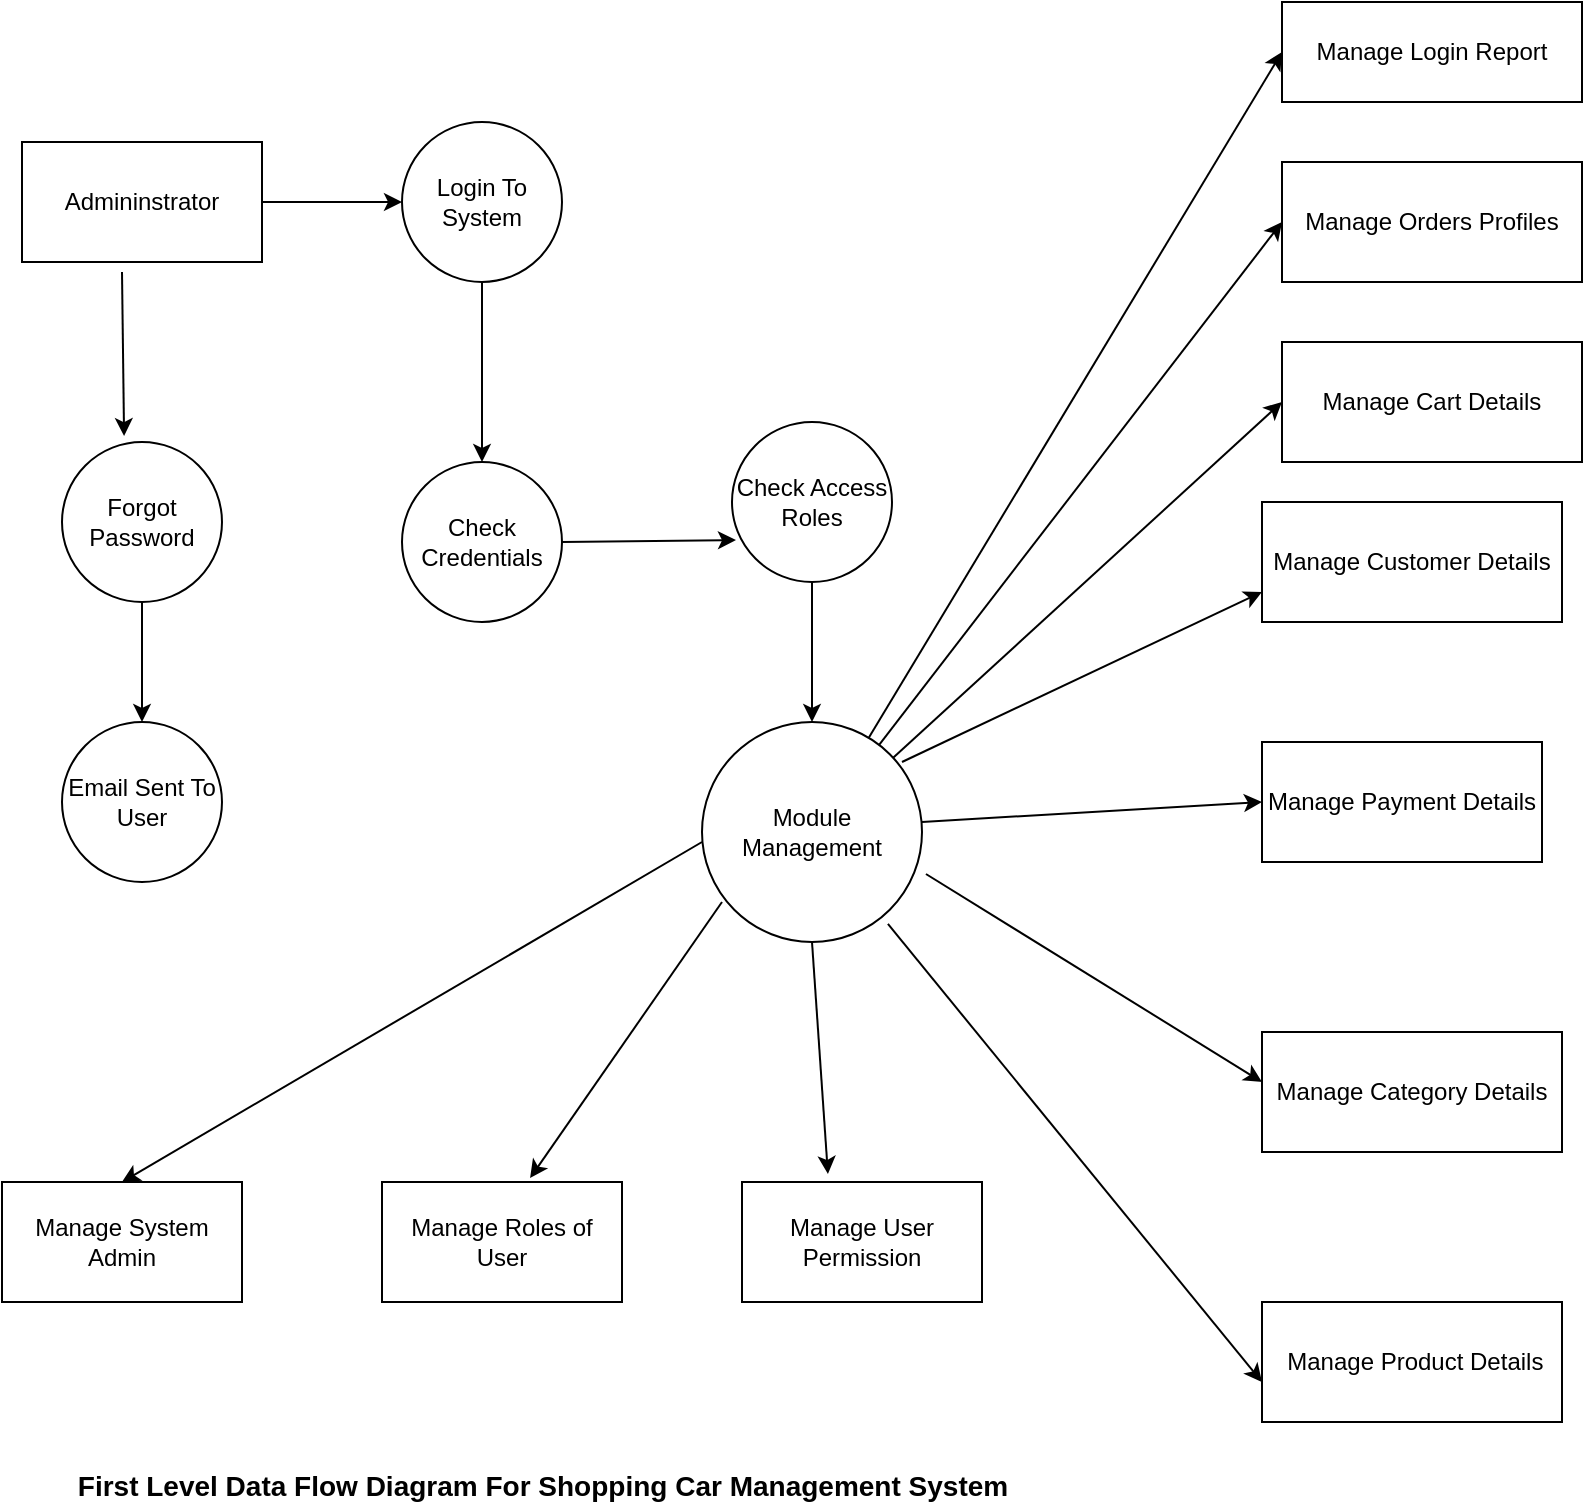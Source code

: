 <mxfile version="13.1.12" type="device"><diagram id="C5RBs43oDa-KdzZeNtuy" name="Page-1"><mxGraphModel dx="1422" dy="745" grid="1" gridSize="10" guides="1" tooltips="1" connect="1" arrows="1" fold="1" page="1" pageScale="1" pageWidth="827" pageHeight="1169" math="0" shadow="0"><root><mxCell id="WIyWlLk6GJQsqaUBKTNV-0"/><mxCell id="WIyWlLk6GJQsqaUBKTNV-1" parent="WIyWlLk6GJQsqaUBKTNV-0"/><mxCell id="i4FMTiUWacN1pR4xpkxk-0" value="Module&lt;br&gt;Management" style="ellipse;whiteSpace=wrap;html=1;aspect=fixed;" vertex="1" parent="WIyWlLk6GJQsqaUBKTNV-1"><mxGeometry x="370" y="370" width="110" height="110" as="geometry"/></mxCell><mxCell id="i4FMTiUWacN1pR4xpkxk-15" value="&lt;font style=&quot;font-size: 14px&quot;&gt;First Level Data Flow Diagram For Shopping Car Management System&lt;/font&gt;" style="text;html=1;align=center;verticalAlign=middle;resizable=0;points=[];autosize=1;fontStyle=1" vertex="1" parent="WIyWlLk6GJQsqaUBKTNV-1"><mxGeometry x="50" y="742" width="480" height="20" as="geometry"/></mxCell><mxCell id="i4FMTiUWacN1pR4xpkxk-16" value="&amp;nbsp;Manage Product Details" style="rounded=0;whiteSpace=wrap;html=1;" vertex="1" parent="WIyWlLk6GJQsqaUBKTNV-1"><mxGeometry x="650" y="660" width="150" height="60" as="geometry"/></mxCell><mxCell id="i4FMTiUWacN1pR4xpkxk-17" value="Manage Category Details" style="rounded=0;whiteSpace=wrap;html=1;" vertex="1" parent="WIyWlLk6GJQsqaUBKTNV-1"><mxGeometry x="650" y="525" width="150" height="60" as="geometry"/></mxCell><mxCell id="i4FMTiUWacN1pR4xpkxk-18" value="Manage Payment Details" style="rounded=0;whiteSpace=wrap;html=1;" vertex="1" parent="WIyWlLk6GJQsqaUBKTNV-1"><mxGeometry x="650" y="380" width="140" height="60" as="geometry"/></mxCell><mxCell id="i4FMTiUWacN1pR4xpkxk-19" value="Manage Customer Details" style="rounded=0;whiteSpace=wrap;html=1;" vertex="1" parent="WIyWlLk6GJQsqaUBKTNV-1"><mxGeometry x="650" y="260" width="150" height="60" as="geometry"/></mxCell><mxCell id="i4FMTiUWacN1pR4xpkxk-20" value="Manage Cart Details" style="rounded=0;whiteSpace=wrap;html=1;" vertex="1" parent="WIyWlLk6GJQsqaUBKTNV-1"><mxGeometry x="660" y="180" width="150" height="60" as="geometry"/></mxCell><mxCell id="i4FMTiUWacN1pR4xpkxk-21" value="Manage Login Report" style="rounded=0;whiteSpace=wrap;html=1;" vertex="1" parent="WIyWlLk6GJQsqaUBKTNV-1"><mxGeometry x="660" y="10" width="150" height="50" as="geometry"/></mxCell><mxCell id="i4FMTiUWacN1pR4xpkxk-34" value="Manage Orders Profiles" style="rounded=0;whiteSpace=wrap;html=1;" vertex="1" parent="WIyWlLk6GJQsqaUBKTNV-1"><mxGeometry x="660" y="90" width="150" height="60" as="geometry"/></mxCell><mxCell id="i4FMTiUWacN1pR4xpkxk-36" value="" style="endArrow=classic;html=1;exitX=0.845;exitY=0.918;exitDx=0;exitDy=0;exitPerimeter=0;" edge="1" parent="WIyWlLk6GJQsqaUBKTNV-1" source="i4FMTiUWacN1pR4xpkxk-0"><mxGeometry width="50" height="50" relative="1" as="geometry"><mxPoint x="600" y="750" as="sourcePoint"/><mxPoint x="650" y="700" as="targetPoint"/></mxGeometry></mxCell><mxCell id="i4FMTiUWacN1pR4xpkxk-37" value="" style="endArrow=classic;html=1;exitX=1.018;exitY=0.691;exitDx=0;exitDy=0;exitPerimeter=0;" edge="1" parent="WIyWlLk6GJQsqaUBKTNV-1" source="i4FMTiUWacN1pR4xpkxk-0"><mxGeometry width="50" height="50" relative="1" as="geometry"><mxPoint x="600" y="600" as="sourcePoint"/><mxPoint x="650" y="550" as="targetPoint"/></mxGeometry></mxCell><mxCell id="i4FMTiUWacN1pR4xpkxk-38" value="" style="endArrow=classic;html=1;entryX=0;entryY=0.5;entryDx=0;entryDy=0;" edge="1" parent="WIyWlLk6GJQsqaUBKTNV-1" target="i4FMTiUWacN1pR4xpkxk-18"><mxGeometry width="50" height="50" relative="1" as="geometry"><mxPoint x="480" y="420" as="sourcePoint"/><mxPoint x="530" y="370" as="targetPoint"/></mxGeometry></mxCell><mxCell id="i4FMTiUWacN1pR4xpkxk-39" value="" style="endArrow=classic;html=1;" edge="1" parent="WIyWlLk6GJQsqaUBKTNV-1" source="i4FMTiUWacN1pR4xpkxk-0"><mxGeometry width="50" height="50" relative="1" as="geometry"><mxPoint x="610" y="260" as="sourcePoint"/><mxPoint x="660" y="210" as="targetPoint"/></mxGeometry></mxCell><mxCell id="i4FMTiUWacN1pR4xpkxk-40" value="" style="endArrow=classic;html=1;entryX=0;entryY=0.75;entryDx=0;entryDy=0;" edge="1" parent="WIyWlLk6GJQsqaUBKTNV-1" target="i4FMTiUWacN1pR4xpkxk-19"><mxGeometry width="50" height="50" relative="1" as="geometry"><mxPoint x="470" y="390" as="sourcePoint"/><mxPoint x="520" y="340" as="targetPoint"/></mxGeometry></mxCell><mxCell id="i4FMTiUWacN1pR4xpkxk-41" value="" style="endArrow=classic;html=1;" edge="1" parent="WIyWlLk6GJQsqaUBKTNV-1" source="i4FMTiUWacN1pR4xpkxk-0"><mxGeometry width="50" height="50" relative="1" as="geometry"><mxPoint x="610" y="170" as="sourcePoint"/><mxPoint x="660" y="120" as="targetPoint"/></mxGeometry></mxCell><mxCell id="i4FMTiUWacN1pR4xpkxk-42" value="" style="endArrow=classic;html=1;" edge="1" parent="WIyWlLk6GJQsqaUBKTNV-1" source="i4FMTiUWacN1pR4xpkxk-0"><mxGeometry width="50" height="50" relative="1" as="geometry"><mxPoint x="610" y="85" as="sourcePoint"/><mxPoint x="660" y="35" as="targetPoint"/></mxGeometry></mxCell><mxCell id="i4FMTiUWacN1pR4xpkxk-43" value="Check Access Roles" style="ellipse;whiteSpace=wrap;html=1;aspect=fixed;" vertex="1" parent="WIyWlLk6GJQsqaUBKTNV-1"><mxGeometry x="385" y="220" width="80" height="80" as="geometry"/></mxCell><mxCell id="i4FMTiUWacN1pR4xpkxk-44" value="" style="endArrow=classic;html=1;exitX=0.5;exitY=1;exitDx=0;exitDy=0;entryX=0.5;entryY=0;entryDx=0;entryDy=0;" edge="1" parent="WIyWlLk6GJQsqaUBKTNV-1" source="i4FMTiUWacN1pR4xpkxk-43" target="i4FMTiUWacN1pR4xpkxk-0"><mxGeometry width="50" height="50" relative="1" as="geometry"><mxPoint x="390" y="410" as="sourcePoint"/><mxPoint x="440" y="360" as="targetPoint"/></mxGeometry></mxCell><mxCell id="i4FMTiUWacN1pR4xpkxk-45" value="Admininstrator" style="rounded=0;whiteSpace=wrap;html=1;" vertex="1" parent="WIyWlLk6GJQsqaUBKTNV-1"><mxGeometry x="30" y="80" width="120" height="60" as="geometry"/></mxCell><mxCell id="i4FMTiUWacN1pR4xpkxk-46" value="Email Sent To User" style="ellipse;whiteSpace=wrap;html=1;aspect=fixed;" vertex="1" parent="WIyWlLk6GJQsqaUBKTNV-1"><mxGeometry x="50" y="370" width="80" height="80" as="geometry"/></mxCell><mxCell id="i4FMTiUWacN1pR4xpkxk-47" value="Forgot Password" style="ellipse;whiteSpace=wrap;html=1;aspect=fixed;" vertex="1" parent="WIyWlLk6GJQsqaUBKTNV-1"><mxGeometry x="50" y="230" width="80" height="80" as="geometry"/></mxCell><mxCell id="i4FMTiUWacN1pR4xpkxk-48" value="Login To System" style="ellipse;whiteSpace=wrap;html=1;aspect=fixed;" vertex="1" parent="WIyWlLk6GJQsqaUBKTNV-1"><mxGeometry x="220" y="70" width="80" height="80" as="geometry"/></mxCell><mxCell id="i4FMTiUWacN1pR4xpkxk-49" value="Check Credentials" style="ellipse;whiteSpace=wrap;html=1;aspect=fixed;" vertex="1" parent="WIyWlLk6GJQsqaUBKTNV-1"><mxGeometry x="220" y="240" width="80" height="80" as="geometry"/></mxCell><mxCell id="i4FMTiUWacN1pR4xpkxk-50" value="" style="endArrow=classic;html=1;entryX=0.5;entryY=0;entryDx=0;entryDy=0;" edge="1" parent="WIyWlLk6GJQsqaUBKTNV-1" target="i4FMTiUWacN1pR4xpkxk-49"><mxGeometry width="50" height="50" relative="1" as="geometry"><mxPoint x="260" y="150" as="sourcePoint"/><mxPoint x="310" y="100" as="targetPoint"/></mxGeometry></mxCell><mxCell id="i4FMTiUWacN1pR4xpkxk-51" value="" style="endArrow=classic;html=1;entryX=0;entryY=0.5;entryDx=0;entryDy=0;" edge="1" parent="WIyWlLk6GJQsqaUBKTNV-1" target="i4FMTiUWacN1pR4xpkxk-48"><mxGeometry width="50" height="50" relative="1" as="geometry"><mxPoint x="150" y="110" as="sourcePoint"/><mxPoint x="200" y="60" as="targetPoint"/></mxGeometry></mxCell><mxCell id="i4FMTiUWacN1pR4xpkxk-52" value="" style="endArrow=classic;html=1;entryX=0.5;entryY=0;entryDx=0;entryDy=0;" edge="1" parent="WIyWlLk6GJQsqaUBKTNV-1" target="i4FMTiUWacN1pR4xpkxk-46"><mxGeometry width="50" height="50" relative="1" as="geometry"><mxPoint x="90" y="310" as="sourcePoint"/><mxPoint x="140" y="260" as="targetPoint"/></mxGeometry></mxCell><mxCell id="i4FMTiUWacN1pR4xpkxk-53" value="" style="endArrow=classic;html=1;entryX=0.388;entryY=-0.037;entryDx=0;entryDy=0;entryPerimeter=0;" edge="1" parent="WIyWlLk6GJQsqaUBKTNV-1" target="i4FMTiUWacN1pR4xpkxk-47"><mxGeometry width="50" height="50" relative="1" as="geometry"><mxPoint x="80" y="145" as="sourcePoint"/><mxPoint x="130" y="95" as="targetPoint"/></mxGeometry></mxCell><mxCell id="i4FMTiUWacN1pR4xpkxk-54" value="" style="endArrow=classic;html=1;entryX=0.025;entryY=0.738;entryDx=0;entryDy=0;entryPerimeter=0;" edge="1" parent="WIyWlLk6GJQsqaUBKTNV-1" target="i4FMTiUWacN1pR4xpkxk-43"><mxGeometry width="50" height="50" relative="1" as="geometry"><mxPoint x="300" y="280" as="sourcePoint"/><mxPoint x="350" y="230" as="targetPoint"/></mxGeometry></mxCell><mxCell id="i4FMTiUWacN1pR4xpkxk-55" value="Manage User Permission" style="rounded=0;whiteSpace=wrap;html=1;" vertex="1" parent="WIyWlLk6GJQsqaUBKTNV-1"><mxGeometry x="390" y="600" width="120" height="60" as="geometry"/></mxCell><mxCell id="i4FMTiUWacN1pR4xpkxk-56" value="Manage Roles of User" style="rounded=0;whiteSpace=wrap;html=1;" vertex="1" parent="WIyWlLk6GJQsqaUBKTNV-1"><mxGeometry x="210" y="600" width="120" height="60" as="geometry"/></mxCell><mxCell id="i4FMTiUWacN1pR4xpkxk-57" value="Manage System Admin" style="rounded=0;whiteSpace=wrap;html=1;" vertex="1" parent="WIyWlLk6GJQsqaUBKTNV-1"><mxGeometry x="20" y="600" width="120" height="60" as="geometry"/></mxCell><mxCell id="i4FMTiUWacN1pR4xpkxk-58" value="" style="endArrow=classic;html=1;entryX=0.5;entryY=0;entryDx=0;entryDy=0;" edge="1" parent="WIyWlLk6GJQsqaUBKTNV-1" target="i4FMTiUWacN1pR4xpkxk-57"><mxGeometry width="50" height="50" relative="1" as="geometry"><mxPoint x="370" y="430" as="sourcePoint"/><mxPoint x="420" y="380" as="targetPoint"/></mxGeometry></mxCell><mxCell id="i4FMTiUWacN1pR4xpkxk-59" value="" style="endArrow=classic;html=1;entryX=0.617;entryY=-0.033;entryDx=0;entryDy=0;entryPerimeter=0;" edge="1" parent="WIyWlLk6GJQsqaUBKTNV-1" target="i4FMTiUWacN1pR4xpkxk-56"><mxGeometry width="50" height="50" relative="1" as="geometry"><mxPoint x="380" y="460" as="sourcePoint"/><mxPoint x="430" y="410" as="targetPoint"/></mxGeometry></mxCell><mxCell id="i4FMTiUWacN1pR4xpkxk-60" value="" style="endArrow=classic;html=1;entryX=0.358;entryY=-0.067;entryDx=0;entryDy=0;entryPerimeter=0;" edge="1" parent="WIyWlLk6GJQsqaUBKTNV-1" target="i4FMTiUWacN1pR4xpkxk-55"><mxGeometry width="50" height="50" relative="1" as="geometry"><mxPoint x="425" y="480" as="sourcePoint"/><mxPoint x="475" y="430" as="targetPoint"/></mxGeometry></mxCell></root></mxGraphModel></diagram></mxfile>